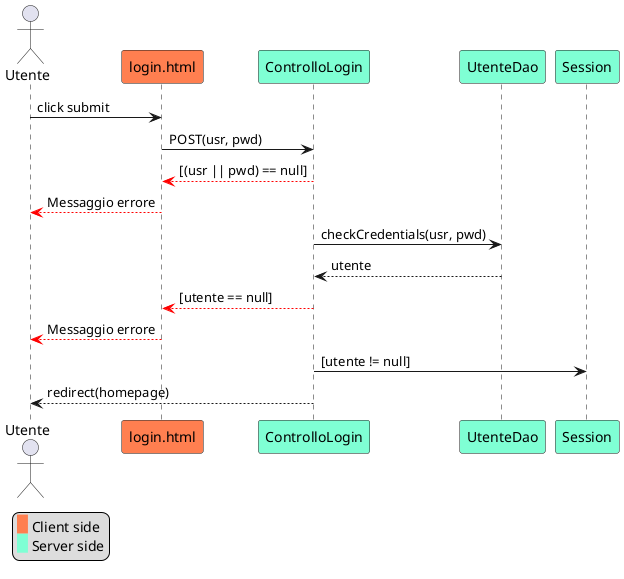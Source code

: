 @startuml
legend left
 <back:#coral>   </back> Client side
 <back:#aquamarine>   </back> Server side
endlegend

actor Utente as utente
skinparam ParticipantBackgroundColor coral
participant "login.html" as login

utente -> login: click submit

skinparam ParticipantBackgroundColor aquamarine
login -> ControlloLogin: POST(usr, pwd)
ControlloLogin -[#red]-> login: [(usr || pwd) == null]
login -[#red]-> utente: Messaggio errore
ControlloLogin -> UtenteDao: checkCredentials(usr, pwd)
UtenteDao --> ControlloLogin: utente
ControlloLogin -[#red]-> login: [utente == null]
login -[#red]-> utente: Messaggio errore
ControlloLogin -> Session: [utente != null]
ControlloLogin --> utente: redirect(homepage)
@enduml